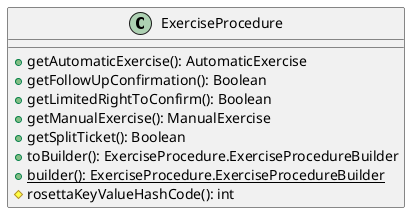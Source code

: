@startuml

    class ExerciseProcedure [[ExerciseProcedure.html]] {
        +getAutomaticExercise(): AutomaticExercise
        +getFollowUpConfirmation(): Boolean
        +getLimitedRightToConfirm(): Boolean
        +getManualExercise(): ManualExercise
        +getSplitTicket(): Boolean
        +toBuilder(): ExerciseProcedure.ExerciseProcedureBuilder
        {static} +builder(): ExerciseProcedure.ExerciseProcedureBuilder
        #rosettaKeyValueHashCode(): int
    }

@enduml
